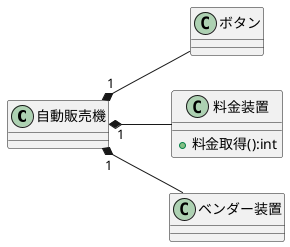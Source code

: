 @startuml
left to right direction
class "自動販売機" as a{

}

class "ボタン" as b{

}

class "料金装置" as c{
+ 料金取得():int
}

class "ベンダー装置" as d{

}

a "1"*-- b
a "1"*-- c
a "1"*-- d
@enduml